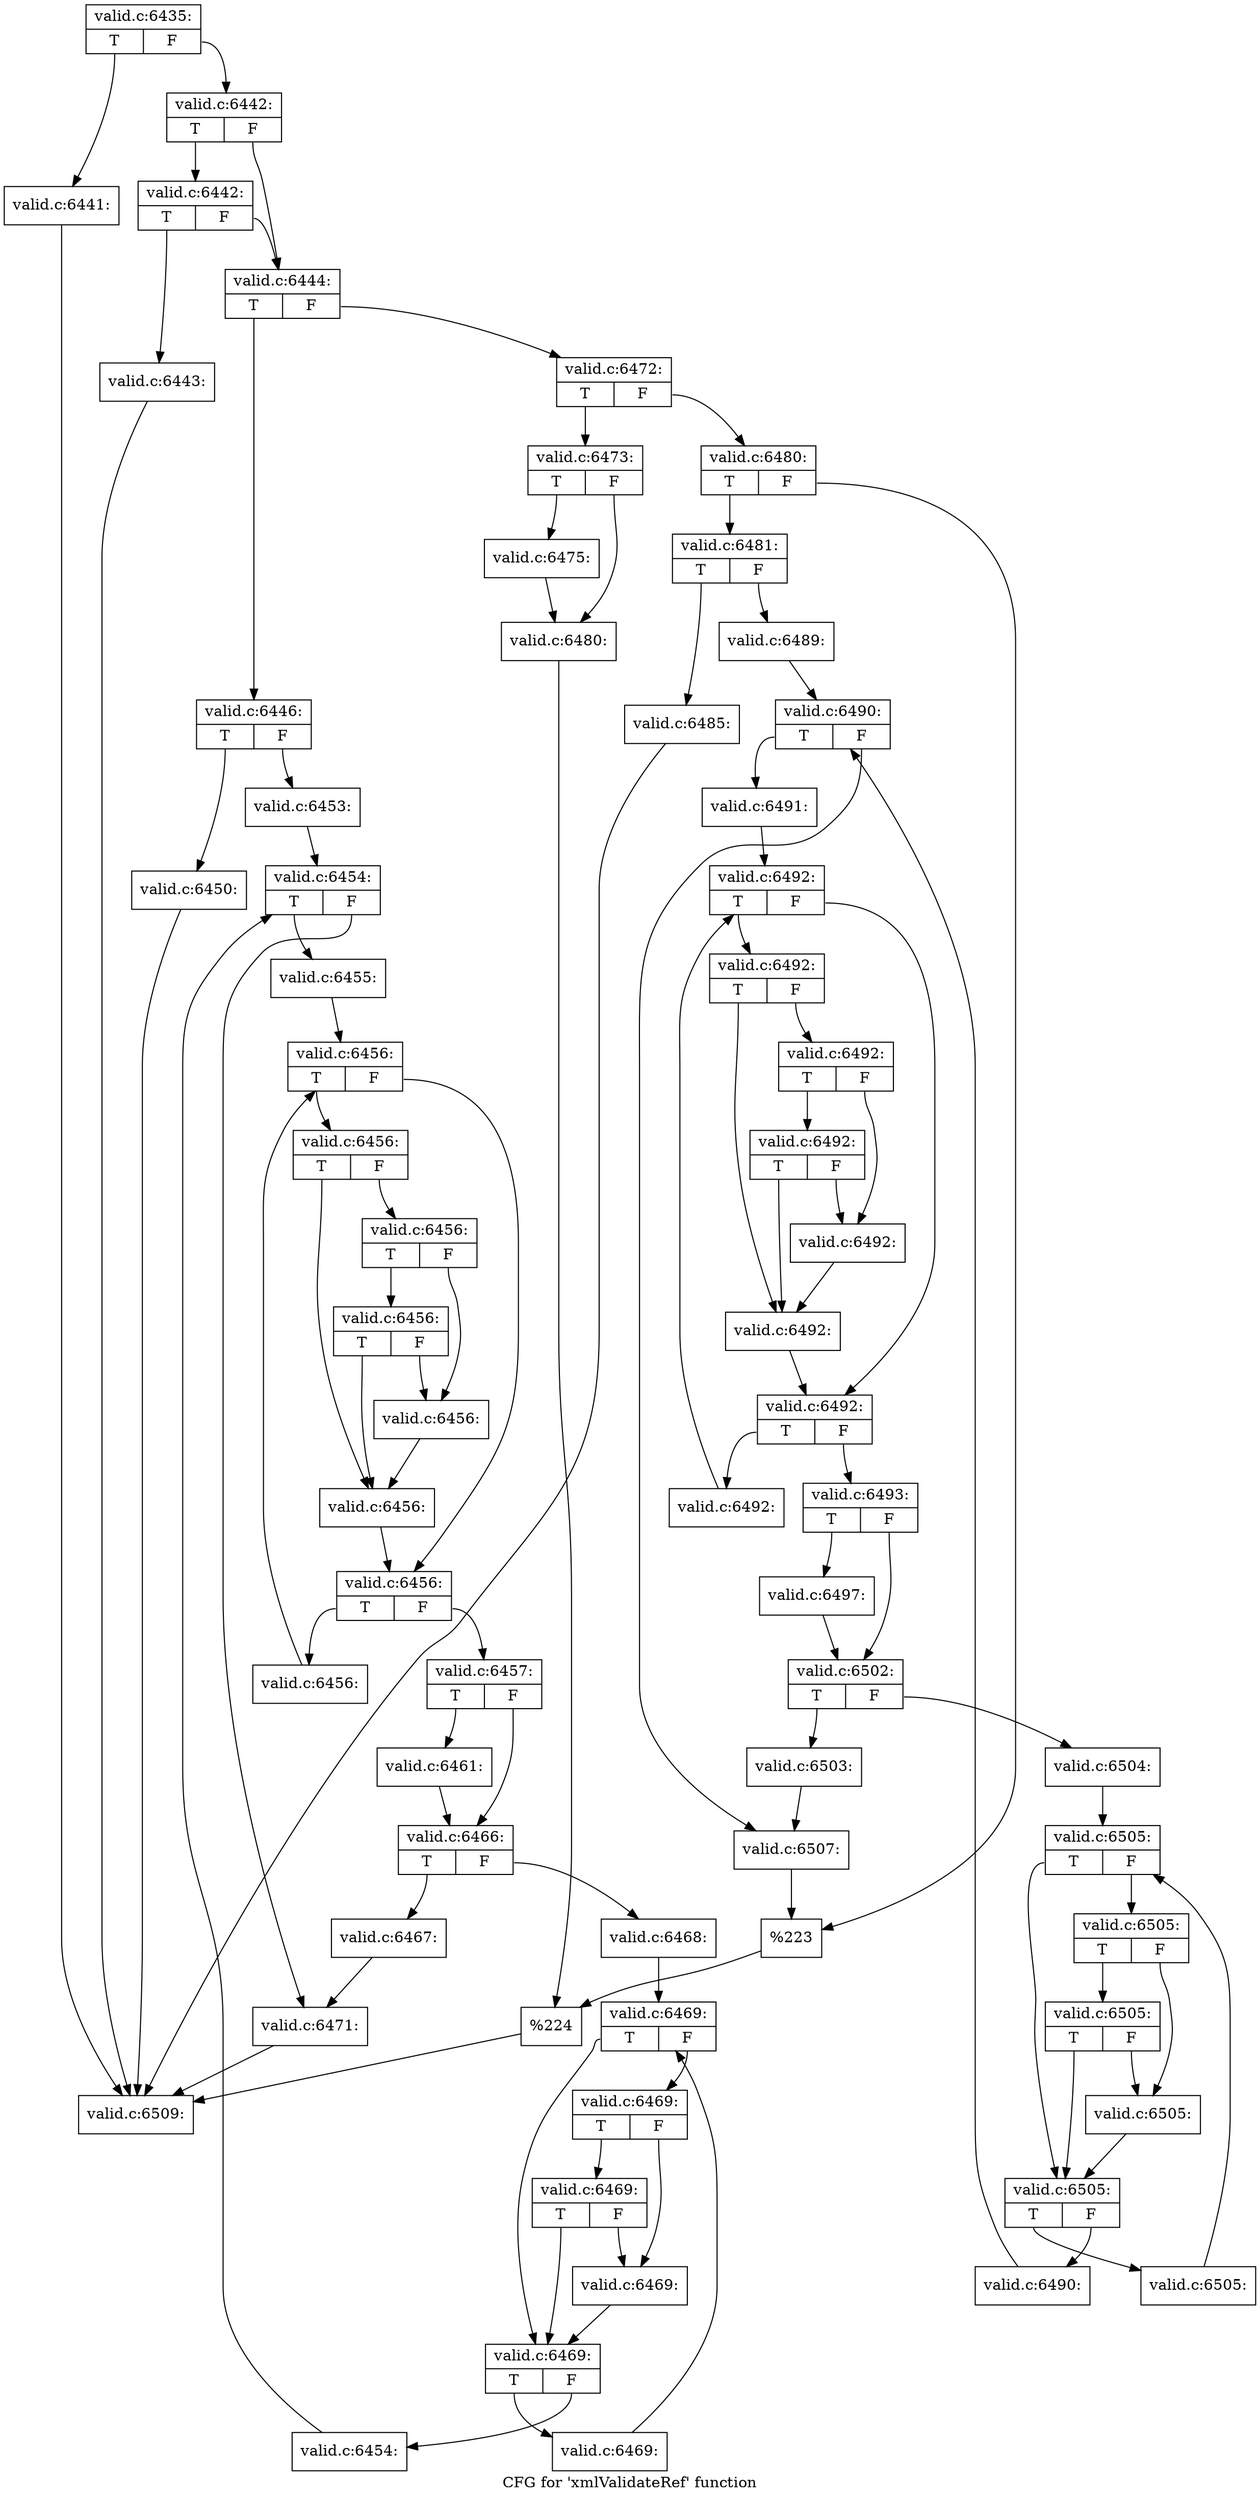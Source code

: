 digraph "CFG for 'xmlValidateRef' function" {
	label="CFG for 'xmlValidateRef' function";

	Node0x5371160 [shape=record,label="{valid.c:6435:|{<s0>T|<s1>F}}"];
	Node0x5371160:s0 -> Node0x5375520;
	Node0x5371160:s1 -> Node0x5375570;
	Node0x5375520 [shape=record,label="{valid.c:6441:}"];
	Node0x5375520 -> Node0x5376520;
	Node0x5375570 [shape=record,label="{valid.c:6442:|{<s0>T|<s1>F}}"];
	Node0x5375570:s0 -> Node0x53759c0;
	Node0x5375570:s1 -> Node0x5375970;
	Node0x53759c0 [shape=record,label="{valid.c:6442:|{<s0>T|<s1>F}}"];
	Node0x53759c0:s0 -> Node0x5375920;
	Node0x53759c0:s1 -> Node0x5375970;
	Node0x5375920 [shape=record,label="{valid.c:6443:}"];
	Node0x5375920 -> Node0x5376520;
	Node0x5375970 [shape=record,label="{valid.c:6444:|{<s0>T|<s1>F}}"];
	Node0x5375970:s0 -> Node0x53764d0;
	Node0x5375970:s1 -> Node0x5376570;
	Node0x53764d0 [shape=record,label="{valid.c:6446:|{<s0>T|<s1>F}}"];
	Node0x53764d0:s0 -> Node0x5377660;
	Node0x53764d0:s1 -> Node0x53776b0;
	Node0x5377660 [shape=record,label="{valid.c:6450:}"];
	Node0x5377660 -> Node0x5376520;
	Node0x53776b0 [shape=record,label="{valid.c:6453:}"];
	Node0x53776b0 -> Node0x5377e70;
	Node0x5377e70 [shape=record,label="{valid.c:6454:|{<s0>T|<s1>F}}"];
	Node0x5377e70:s0 -> Node0x5378320;
	Node0x5377e70:s1 -> Node0x5378090;
	Node0x5378320 [shape=record,label="{valid.c:6455:}"];
	Node0x5378320 -> Node0x5378530;
	Node0x5378530 [shape=record,label="{valid.c:6456:|{<s0>T|<s1>F}}"];
	Node0x5378530:s0 -> Node0x5378820;
	Node0x5378530:s1 -> Node0x53787d0;
	Node0x5378820 [shape=record,label="{valid.c:6456:|{<s0>T|<s1>F}}"];
	Node0x5378820:s0 -> Node0x5378c20;
	Node0x5378820:s1 -> Node0x5378cc0;
	Node0x5378cc0 [shape=record,label="{valid.c:6456:|{<s0>T|<s1>F}}"];
	Node0x5378cc0:s0 -> Node0x5378f20;
	Node0x5378cc0:s1 -> Node0x5378c70;
	Node0x5378f20 [shape=record,label="{valid.c:6456:|{<s0>T|<s1>F}}"];
	Node0x5378f20:s0 -> Node0x5378c20;
	Node0x5378f20:s1 -> Node0x5378c70;
	Node0x5378c70 [shape=record,label="{valid.c:6456:}"];
	Node0x5378c70 -> Node0x5378c20;
	Node0x5378c20 [shape=record,label="{valid.c:6456:}"];
	Node0x5378c20 -> Node0x53787d0;
	Node0x53787d0 [shape=record,label="{valid.c:6456:|{<s0>T|<s1>F}}"];
	Node0x53787d0:s0 -> Node0x53793d0;
	Node0x53787d0:s1 -> Node0x5378750;
	Node0x53793d0 [shape=record,label="{valid.c:6456:}"];
	Node0x53793d0 -> Node0x5378530;
	Node0x5378750 [shape=record,label="{valid.c:6457:|{<s0>T|<s1>F}}"];
	Node0x5378750:s0 -> Node0x537a240;
	Node0x5378750:s1 -> Node0x537a290;
	Node0x537a240 [shape=record,label="{valid.c:6461:}"];
	Node0x537a240 -> Node0x537a290;
	Node0x537a290 [shape=record,label="{valid.c:6466:|{<s0>T|<s1>F}}"];
	Node0x537a290:s0 -> Node0x537b1a0;
	Node0x537a290:s1 -> Node0x537b1f0;
	Node0x537b1a0 [shape=record,label="{valid.c:6467:}"];
	Node0x537b1a0 -> Node0x5378090;
	Node0x537b1f0 [shape=record,label="{valid.c:6468:}"];
	Node0x537b1f0 -> Node0x537b790;
	Node0x537b790 [shape=record,label="{valid.c:6469:|{<s0>T|<s1>F}}"];
	Node0x537b790:s0 -> Node0x537ba30;
	Node0x537b790:s1 -> Node0x537bad0;
	Node0x537bad0 [shape=record,label="{valid.c:6469:|{<s0>T|<s1>F}}"];
	Node0x537bad0:s0 -> Node0x537bd30;
	Node0x537bad0:s1 -> Node0x537ba80;
	Node0x537bd30 [shape=record,label="{valid.c:6469:|{<s0>T|<s1>F}}"];
	Node0x537bd30:s0 -> Node0x537ba30;
	Node0x537bd30:s1 -> Node0x537ba80;
	Node0x537ba80 [shape=record,label="{valid.c:6469:}"];
	Node0x537ba80 -> Node0x537ba30;
	Node0x537ba30 [shape=record,label="{valid.c:6469:|{<s0>T|<s1>F}}"];
	Node0x537ba30:s0 -> Node0x537c160;
	Node0x537ba30:s1 -> Node0x537b9b0;
	Node0x537c160 [shape=record,label="{valid.c:6469:}"];
	Node0x537c160 -> Node0x537b790;
	Node0x537b9b0 [shape=record,label="{valid.c:6454:}"];
	Node0x537b9b0 -> Node0x5377e70;
	Node0x5378090 [shape=record,label="{valid.c:6471:}"];
	Node0x5378090 -> Node0x5376520;
	Node0x5376570 [shape=record,label="{valid.c:6472:|{<s0>T|<s1>F}}"];
	Node0x5376570:s0 -> Node0x537ca50;
	Node0x5376570:s1 -> Node0x537caf0;
	Node0x537ca50 [shape=record,label="{valid.c:6473:|{<s0>T|<s1>F}}"];
	Node0x537ca50:s0 -> Node0x537d380;
	Node0x537ca50:s1 -> Node0x537d3d0;
	Node0x537d380 [shape=record,label="{valid.c:6475:}"];
	Node0x537d380 -> Node0x537d3d0;
	Node0x537d3d0 [shape=record,label="{valid.c:6480:}"];
	Node0x537d3d0 -> Node0x537caa0;
	Node0x537caf0 [shape=record,label="{valid.c:6480:|{<s0>T|<s1>F}}"];
	Node0x537caf0:s0 -> Node0x537e360;
	Node0x537caf0:s1 -> Node0x537e3b0;
	Node0x537e360 [shape=record,label="{valid.c:6481:|{<s0>T|<s1>F}}"];
	Node0x537e360:s0 -> Node0x537f5d0;
	Node0x537e360:s1 -> Node0x537f620;
	Node0x537f5d0 [shape=record,label="{valid.c:6485:}"];
	Node0x537f5d0 -> Node0x5376520;
	Node0x537f620 [shape=record,label="{valid.c:6489:}"];
	Node0x537f620 -> Node0x5380110;
	Node0x5380110 [shape=record,label="{valid.c:6490:|{<s0>T|<s1>F}}"];
	Node0x5380110:s0 -> Node0x53805c0;
	Node0x5380110:s1 -> Node0x5380330;
	Node0x53805c0 [shape=record,label="{valid.c:6491:}"];
	Node0x53805c0 -> Node0x53807d0;
	Node0x53807d0 [shape=record,label="{valid.c:6492:|{<s0>T|<s1>F}}"];
	Node0x53807d0:s0 -> Node0x5380ac0;
	Node0x53807d0:s1 -> Node0x5380a70;
	Node0x5380ac0 [shape=record,label="{valid.c:6492:|{<s0>T|<s1>F}}"];
	Node0x5380ac0:s0 -> Node0x5380ec0;
	Node0x5380ac0:s1 -> Node0x5380f60;
	Node0x5380f60 [shape=record,label="{valid.c:6492:|{<s0>T|<s1>F}}"];
	Node0x5380f60:s0 -> Node0x53811c0;
	Node0x5380f60:s1 -> Node0x5380f10;
	Node0x53811c0 [shape=record,label="{valid.c:6492:|{<s0>T|<s1>F}}"];
	Node0x53811c0:s0 -> Node0x5380ec0;
	Node0x53811c0:s1 -> Node0x5380f10;
	Node0x5380f10 [shape=record,label="{valid.c:6492:}"];
	Node0x5380f10 -> Node0x5380ec0;
	Node0x5380ec0 [shape=record,label="{valid.c:6492:}"];
	Node0x5380ec0 -> Node0x5380a70;
	Node0x5380a70 [shape=record,label="{valid.c:6492:|{<s0>T|<s1>F}}"];
	Node0x5380a70:s0 -> Node0x5381670;
	Node0x5380a70:s1 -> Node0x53809f0;
	Node0x5381670 [shape=record,label="{valid.c:6492:}"];
	Node0x5381670 -> Node0x53807d0;
	Node0x53809f0 [shape=record,label="{valid.c:6493:|{<s0>T|<s1>F}}"];
	Node0x53809f0:s0 -> Node0x53824e0;
	Node0x53809f0:s1 -> Node0x5382530;
	Node0x53824e0 [shape=record,label="{valid.c:6497:}"];
	Node0x53824e0 -> Node0x5382530;
	Node0x5382530 [shape=record,label="{valid.c:6502:|{<s0>T|<s1>F}}"];
	Node0x5382530:s0 -> Node0x5383400;
	Node0x5382530:s1 -> Node0x5383450;
	Node0x5383400 [shape=record,label="{valid.c:6503:}"];
	Node0x5383400 -> Node0x5380330;
	Node0x5383450 [shape=record,label="{valid.c:6504:}"];
	Node0x5383450 -> Node0x53839f0;
	Node0x53839f0 [shape=record,label="{valid.c:6505:|{<s0>T|<s1>F}}"];
	Node0x53839f0:s0 -> Node0x5383c90;
	Node0x53839f0:s1 -> Node0x5383d30;
	Node0x5383d30 [shape=record,label="{valid.c:6505:|{<s0>T|<s1>F}}"];
	Node0x5383d30:s0 -> Node0x5383f90;
	Node0x5383d30:s1 -> Node0x5383ce0;
	Node0x5383f90 [shape=record,label="{valid.c:6505:|{<s0>T|<s1>F}}"];
	Node0x5383f90:s0 -> Node0x5383c90;
	Node0x5383f90:s1 -> Node0x5383ce0;
	Node0x5383ce0 [shape=record,label="{valid.c:6505:}"];
	Node0x5383ce0 -> Node0x5383c90;
	Node0x5383c90 [shape=record,label="{valid.c:6505:|{<s0>T|<s1>F}}"];
	Node0x5383c90:s0 -> Node0x53843c0;
	Node0x5383c90:s1 -> Node0x5383c10;
	Node0x53843c0 [shape=record,label="{valid.c:6505:}"];
	Node0x53843c0 -> Node0x53839f0;
	Node0x5383c10 [shape=record,label="{valid.c:6490:}"];
	Node0x5383c10 -> Node0x5380110;
	Node0x5380330 [shape=record,label="{valid.c:6507:}"];
	Node0x5380330 -> Node0x537e3b0;
	Node0x537e3b0 [shape=record,label="{%223}"];
	Node0x537e3b0 -> Node0x537caa0;
	Node0x537caa0 [shape=record,label="{%224}"];
	Node0x537caa0 -> Node0x5376520;
	Node0x5376520 [shape=record,label="{valid.c:6509:}"];
}
